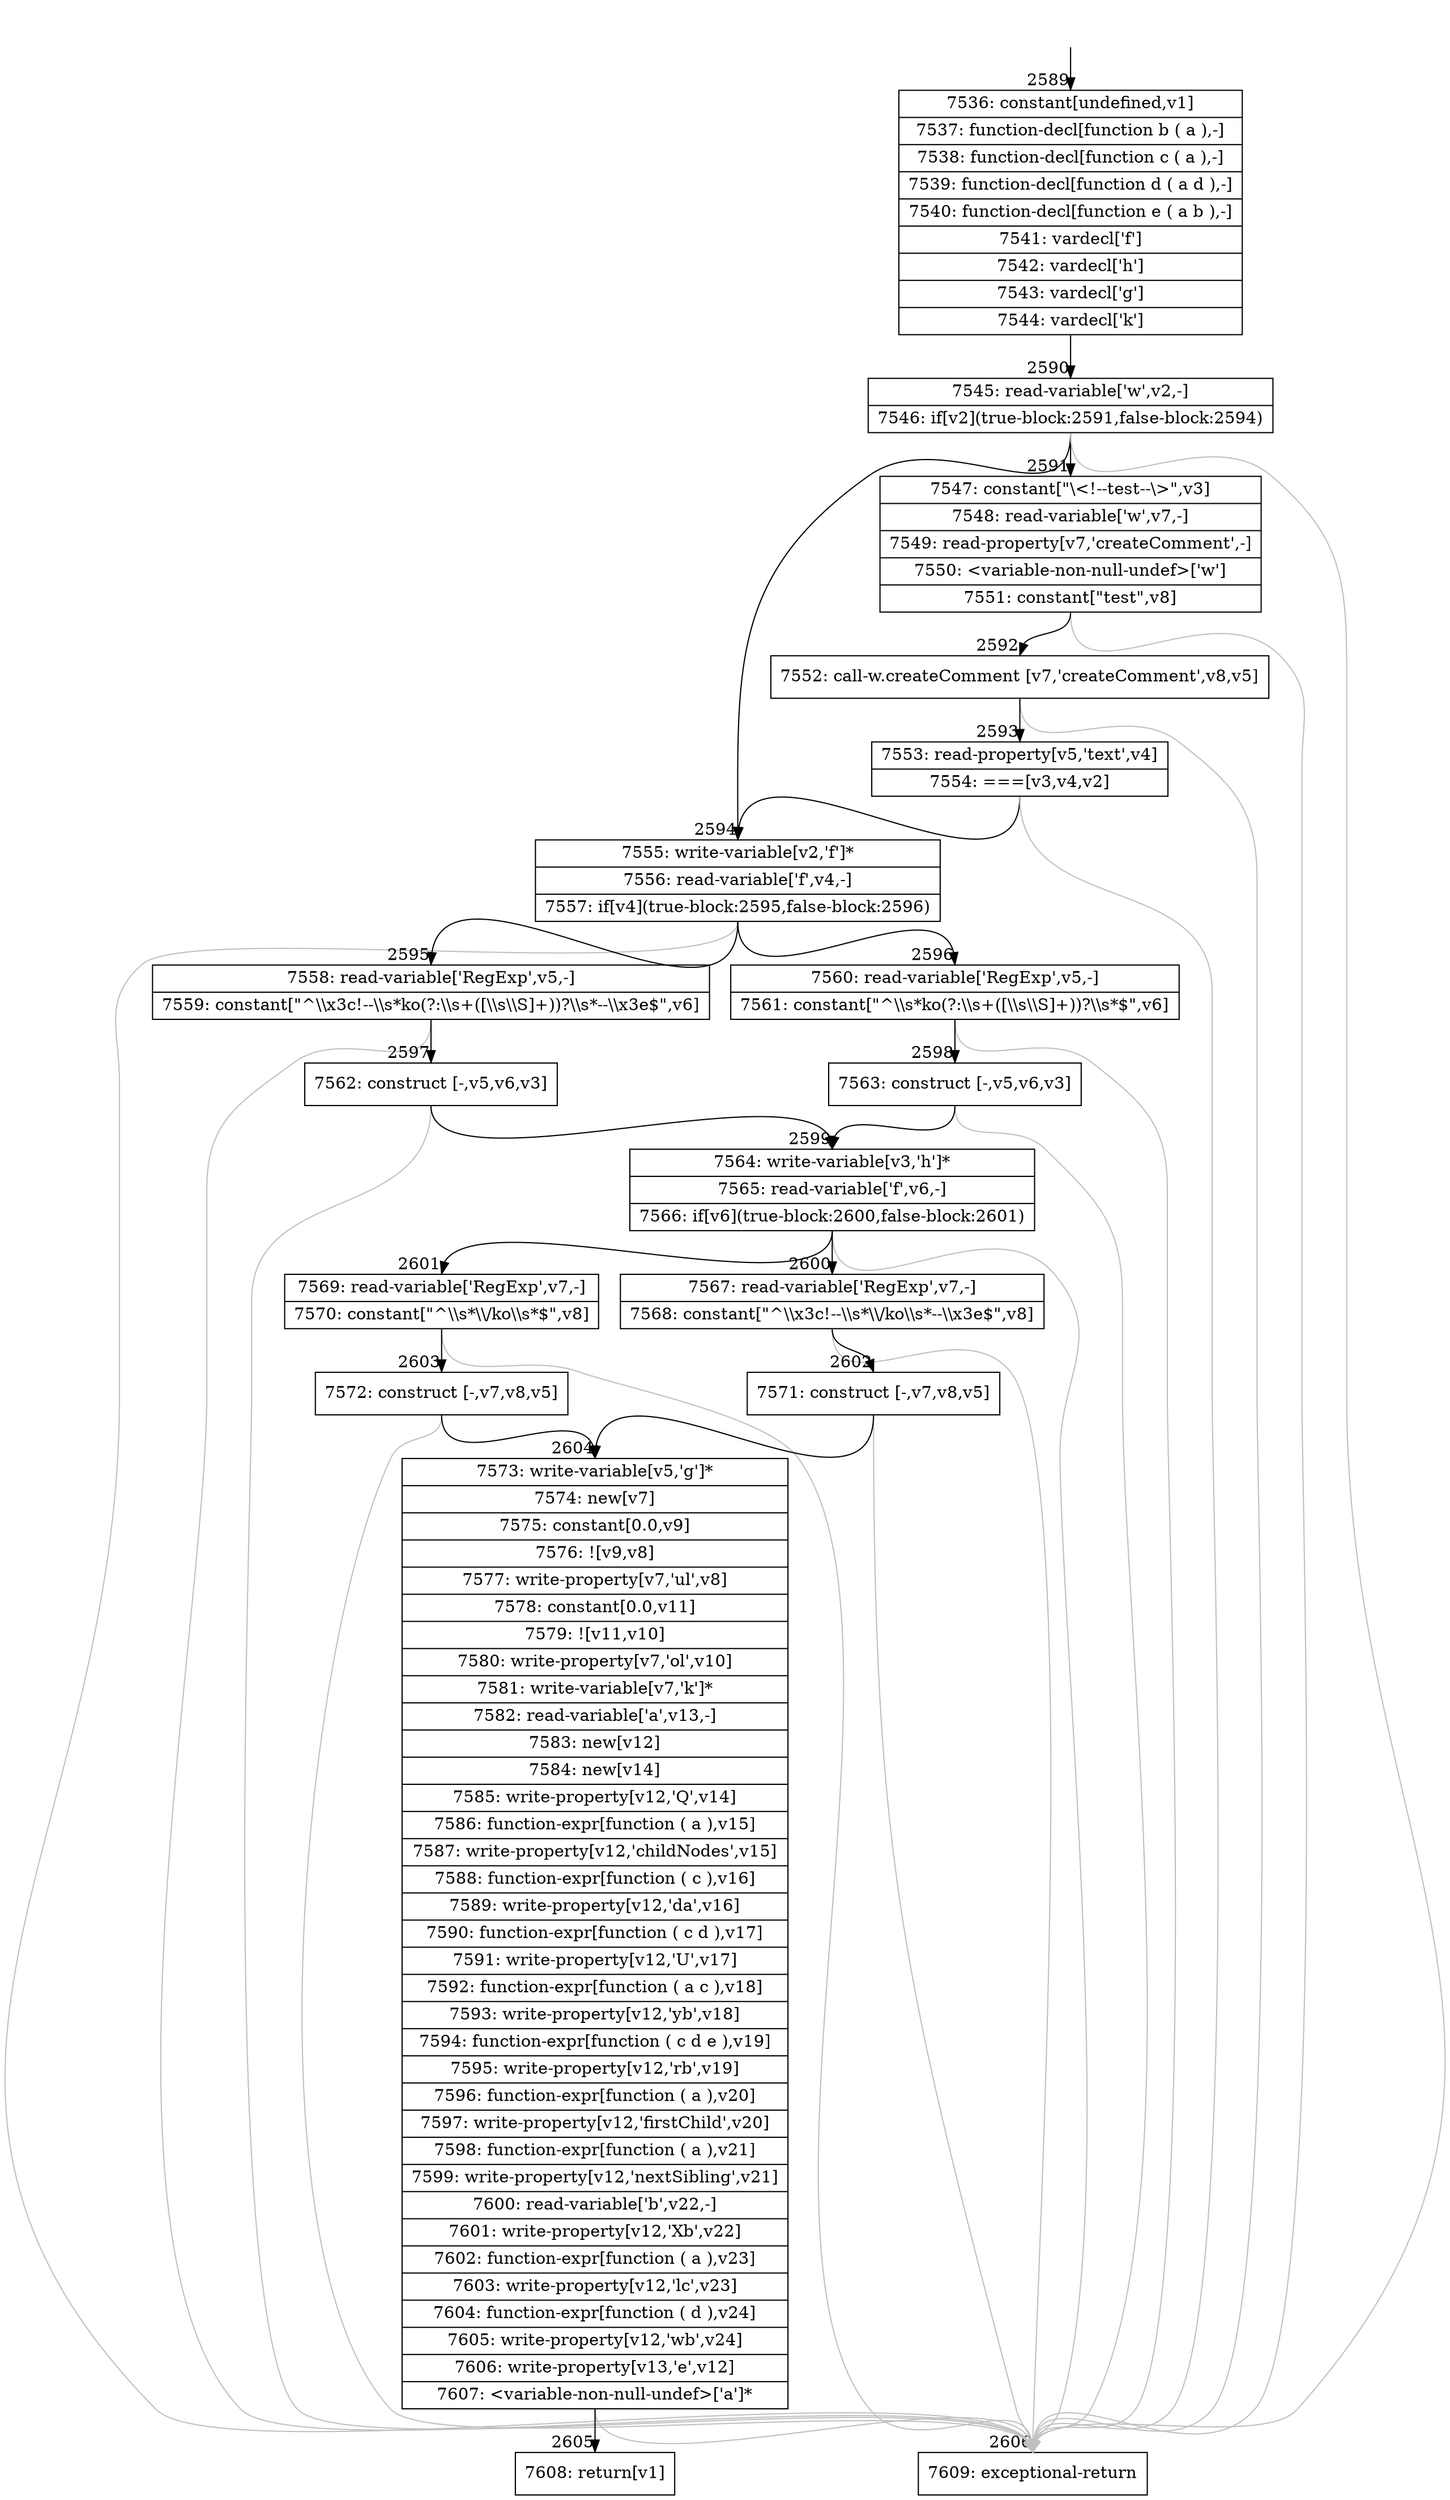 digraph {
rankdir="TD"
BB_entry193[shape=none,label=""];
BB_entry193 -> BB2589 [tailport=s, headport=n, headlabel="    2589"]
BB2589 [shape=record label="{7536: constant[undefined,v1]|7537: function-decl[function b ( a ),-]|7538: function-decl[function c ( a ),-]|7539: function-decl[function d ( a d ),-]|7540: function-decl[function e ( a b ),-]|7541: vardecl['f']|7542: vardecl['h']|7543: vardecl['g']|7544: vardecl['k']}" ] 
BB2589 -> BB2590 [tailport=s, headport=n, headlabel="      2590"]
BB2590 [shape=record label="{7545: read-variable['w',v2,-]|7546: if[v2](true-block:2591,false-block:2594)}" ] 
BB2590 -> BB2594 [tailport=s, headport=n, headlabel="      2594"]
BB2590 -> BB2591 [tailport=s, headport=n, headlabel="      2591"]
BB2590 -> BB2606 [tailport=s, headport=n, color=gray, headlabel="      2606"]
BB2591 [shape=record label="{7547: constant[\"\\\<!--test--\\\>\",v3]|7548: read-variable['w',v7,-]|7549: read-property[v7,'createComment',-]|7550: \<variable-non-null-undef\>['w']|7551: constant[\"test\",v8]}" ] 
BB2591 -> BB2592 [tailport=s, headport=n, headlabel="      2592"]
BB2591 -> BB2606 [tailport=s, headport=n, color=gray]
BB2592 [shape=record label="{7552: call-w.createComment [v7,'createComment',v8,v5]}" ] 
BB2592 -> BB2593 [tailport=s, headport=n, headlabel="      2593"]
BB2592 -> BB2606 [tailport=s, headport=n, color=gray]
BB2593 [shape=record label="{7553: read-property[v5,'text',v4]|7554: ===[v3,v4,v2]}" ] 
BB2593 -> BB2594 [tailport=s, headport=n]
BB2593 -> BB2606 [tailport=s, headport=n, color=gray]
BB2594 [shape=record label="{7555: write-variable[v2,'f']*|7556: read-variable['f',v4,-]|7557: if[v4](true-block:2595,false-block:2596)}" ] 
BB2594 -> BB2595 [tailport=s, headport=n, headlabel="      2595"]
BB2594 -> BB2596 [tailport=s, headport=n, headlabel="      2596"]
BB2594 -> BB2606 [tailport=s, headport=n, color=gray]
BB2595 [shape=record label="{7558: read-variable['RegExp',v5,-]|7559: constant[\"^\\\\x3c!--\\\\s*ko(?:\\\\s+([\\\\s\\\\S]+))?\\\\s*--\\\\x3e$\",v6]}" ] 
BB2595 -> BB2597 [tailport=s, headport=n, headlabel="      2597"]
BB2595 -> BB2606 [tailport=s, headport=n, color=gray]
BB2596 [shape=record label="{7560: read-variable['RegExp',v5,-]|7561: constant[\"^\\\\s*ko(?:\\\\s+([\\\\s\\\\S]+))?\\\\s*$\",v6]}" ] 
BB2596 -> BB2598 [tailport=s, headport=n, headlabel="      2598"]
BB2596 -> BB2606 [tailport=s, headport=n, color=gray]
BB2597 [shape=record label="{7562: construct [-,v5,v6,v3]}" ] 
BB2597 -> BB2599 [tailport=s, headport=n, headlabel="      2599"]
BB2597 -> BB2606 [tailport=s, headport=n, color=gray]
BB2598 [shape=record label="{7563: construct [-,v5,v6,v3]}" ] 
BB2598 -> BB2599 [tailport=s, headport=n]
BB2598 -> BB2606 [tailport=s, headport=n, color=gray]
BB2599 [shape=record label="{7564: write-variable[v3,'h']*|7565: read-variable['f',v6,-]|7566: if[v6](true-block:2600,false-block:2601)}" ] 
BB2599 -> BB2600 [tailport=s, headport=n, headlabel="      2600"]
BB2599 -> BB2601 [tailport=s, headport=n, headlabel="      2601"]
BB2599 -> BB2606 [tailport=s, headport=n, color=gray]
BB2600 [shape=record label="{7567: read-variable['RegExp',v7,-]|7568: constant[\"^\\\\x3c!--\\\\s*\\\\/ko\\\\s*--\\\\x3e$\",v8]}" ] 
BB2600 -> BB2602 [tailport=s, headport=n, headlabel="      2602"]
BB2600 -> BB2606 [tailport=s, headport=n, color=gray]
BB2601 [shape=record label="{7569: read-variable['RegExp',v7,-]|7570: constant[\"^\\\\s*\\\\/ko\\\\s*$\",v8]}" ] 
BB2601 -> BB2603 [tailport=s, headport=n, headlabel="      2603"]
BB2601 -> BB2606 [tailport=s, headport=n, color=gray]
BB2602 [shape=record label="{7571: construct [-,v7,v8,v5]}" ] 
BB2602 -> BB2604 [tailport=s, headport=n, headlabel="      2604"]
BB2602 -> BB2606 [tailport=s, headport=n, color=gray]
BB2603 [shape=record label="{7572: construct [-,v7,v8,v5]}" ] 
BB2603 -> BB2604 [tailport=s, headport=n]
BB2603 -> BB2606 [tailport=s, headport=n, color=gray]
BB2604 [shape=record label="{7573: write-variable[v5,'g']*|7574: new[v7]|7575: constant[0.0,v9]|7576: ![v9,v8]|7577: write-property[v7,'ul',v8]|7578: constant[0.0,v11]|7579: ![v11,v10]|7580: write-property[v7,'ol',v10]|7581: write-variable[v7,'k']*|7582: read-variable['a',v13,-]|7583: new[v12]|7584: new[v14]|7585: write-property[v12,'Q',v14]|7586: function-expr[function ( a ),v15]|7587: write-property[v12,'childNodes',v15]|7588: function-expr[function ( c ),v16]|7589: write-property[v12,'da',v16]|7590: function-expr[function ( c d ),v17]|7591: write-property[v12,'U',v17]|7592: function-expr[function ( a c ),v18]|7593: write-property[v12,'yb',v18]|7594: function-expr[function ( c d e ),v19]|7595: write-property[v12,'rb',v19]|7596: function-expr[function ( a ),v20]|7597: write-property[v12,'firstChild',v20]|7598: function-expr[function ( a ),v21]|7599: write-property[v12,'nextSibling',v21]|7600: read-variable['b',v22,-]|7601: write-property[v12,'Xb',v22]|7602: function-expr[function ( a ),v23]|7603: write-property[v12,'lc',v23]|7604: function-expr[function ( d ),v24]|7605: write-property[v12,'wb',v24]|7606: write-property[v13,'e',v12]|7607: \<variable-non-null-undef\>['a']*}" ] 
BB2604 -> BB2605 [tailport=s, headport=n, headlabel="      2605"]
BB2604 -> BB2606 [tailport=s, headport=n, color=gray]
BB2605 [shape=record label="{7608: return[v1]}" ] 
BB2606 [shape=record label="{7609: exceptional-return}" ] 
}
